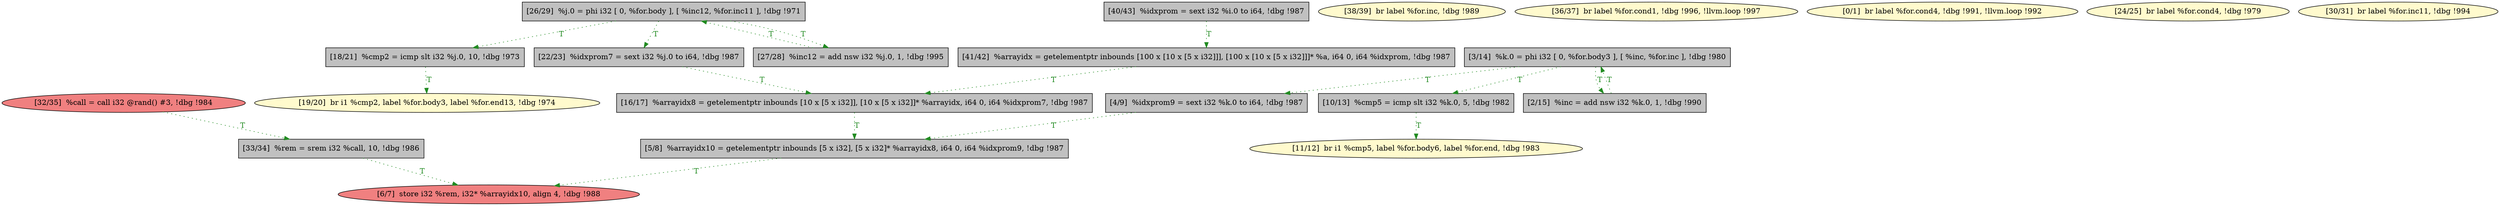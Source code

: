 
digraph G {


node465 [fillcolor=grey,label="[40/43]  %idxprom = sext i32 %i.0 to i64, !dbg !987",shape=rectangle,style=filled ]
node464 [fillcolor=lemonchiffon,label="[38/39]  br label %for.inc, !dbg !989",shape=ellipse,style=filled ]
node462 [fillcolor=lemonchiffon,label="[36/37]  br label %for.cond1, !dbg !996, !llvm.loop !997",shape=ellipse,style=filled ]
node461 [fillcolor=grey,label="[3/14]  %k.0 = phi i32 [ 0, %for.body3 ], [ %inc, %for.inc ], !dbg !980",shape=rectangle,style=filled ]
node447 [fillcolor=lightcoral,label="[6/7]  store i32 %rem, i32* %arrayidx10, align 4, !dbg !988",shape=ellipse,style=filled ]
node448 [fillcolor=grey,label="[5/8]  %arrayidx10 = getelementptr inbounds [5 x i32], [5 x i32]* %arrayidx8, i64 0, i64 %idxprom9, !dbg !987",shape=rectangle,style=filled ]
node451 [fillcolor=grey,label="[16/17]  %arrayidx8 = getelementptr inbounds [10 x [5 x i32]], [10 x [5 x i32]]* %arrayidx, i64 0, i64 %idxprom7, !dbg !987",shape=rectangle,style=filled ]
node453 [fillcolor=grey,label="[22/23]  %idxprom7 = sext i32 %j.0 to i64, !dbg !987",shape=rectangle,style=filled ]
node445 [fillcolor=lemonchiffon,label="[0/1]  br label %for.cond4, !dbg !991, !llvm.loop !992",shape=ellipse,style=filled ]
node449 [fillcolor=grey,label="[4/9]  %idxprom9 = sext i32 %k.0 to i64, !dbg !987",shape=rectangle,style=filled ]
node446 [fillcolor=grey,label="[2/15]  %inc = add nsw i32 %k.0, 1, !dbg !990",shape=rectangle,style=filled ]
node452 [fillcolor=grey,label="[18/21]  %cmp2 = icmp slt i32 %j.0, 10, !dbg !973",shape=rectangle,style=filled ]
node450 [fillcolor=grey,label="[10/13]  %cmp5 = icmp slt i32 %k.0, 5, !dbg !982",shape=rectangle,style=filled ]
node455 [fillcolor=lemonchiffon,label="[24/25]  br label %for.cond4, !dbg !979",shape=ellipse,style=filled ]
node459 [fillcolor=lemonchiffon,label="[30/31]  br label %for.inc11, !dbg !994",shape=ellipse,style=filled ]
node454 [fillcolor=lemonchiffon,label="[19/20]  br i1 %cmp2, label %for.body3, label %for.end13, !dbg !974",shape=ellipse,style=filled ]
node466 [fillcolor=grey,label="[41/42]  %arrayidx = getelementptr inbounds [100 x [10 x [5 x i32]]], [100 x [10 x [5 x i32]]]* %a, i64 0, i64 %idxprom, !dbg !987",shape=rectangle,style=filled ]
node456 [fillcolor=grey,label="[26/29]  %j.0 = phi i32 [ 0, %for.body ], [ %inc12, %for.inc11 ], !dbg !971",shape=rectangle,style=filled ]
node457 [fillcolor=lemonchiffon,label="[11/12]  br i1 %cmp5, label %for.body6, label %for.end, !dbg !983",shape=ellipse,style=filled ]
node458 [fillcolor=grey,label="[27/28]  %inc12 = add nsw i32 %j.0, 1, !dbg !995",shape=rectangle,style=filled ]
node463 [fillcolor=grey,label="[33/34]  %rem = srem i32 %call, 10, !dbg !986",shape=rectangle,style=filled ]
node460 [fillcolor=lightcoral,label="[32/35]  %call = call i32 @rand() #3, !dbg !984",shape=ellipse,style=filled ]

node463->node447 [style=dotted,color=forestgreen,label="T",fontcolor=forestgreen ]
node456->node453 [style=dotted,color=forestgreen,label="T",fontcolor=forestgreen ]
node452->node454 [style=dotted,color=forestgreen,label="T",fontcolor=forestgreen ]
node461->node449 [style=dotted,color=forestgreen,label="T",fontcolor=forestgreen ]
node453->node451 [style=dotted,color=forestgreen,label="T",fontcolor=forestgreen ]
node466->node451 [style=dotted,color=forestgreen,label="T",fontcolor=forestgreen ]
node456->node452 [style=dotted,color=forestgreen,label="T",fontcolor=forestgreen ]
node451->node448 [style=dotted,color=forestgreen,label="T",fontcolor=forestgreen ]
node465->node466 [style=dotted,color=forestgreen,label="T",fontcolor=forestgreen ]
node450->node457 [style=dotted,color=forestgreen,label="T",fontcolor=forestgreen ]
node446->node461 [style=dotted,color=forestgreen,label="T",fontcolor=forestgreen ]
node461->node446 [style=dotted,color=forestgreen,label="T",fontcolor=forestgreen ]
node448->node447 [style=dotted,color=forestgreen,label="T",fontcolor=forestgreen ]
node449->node448 [style=dotted,color=forestgreen,label="T",fontcolor=forestgreen ]
node458->node456 [style=dotted,color=forestgreen,label="T",fontcolor=forestgreen ]
node460->node463 [style=dotted,color=forestgreen,label="T",fontcolor=forestgreen ]
node461->node450 [style=dotted,color=forestgreen,label="T",fontcolor=forestgreen ]
node456->node458 [style=dotted,color=forestgreen,label="T",fontcolor=forestgreen ]


}

